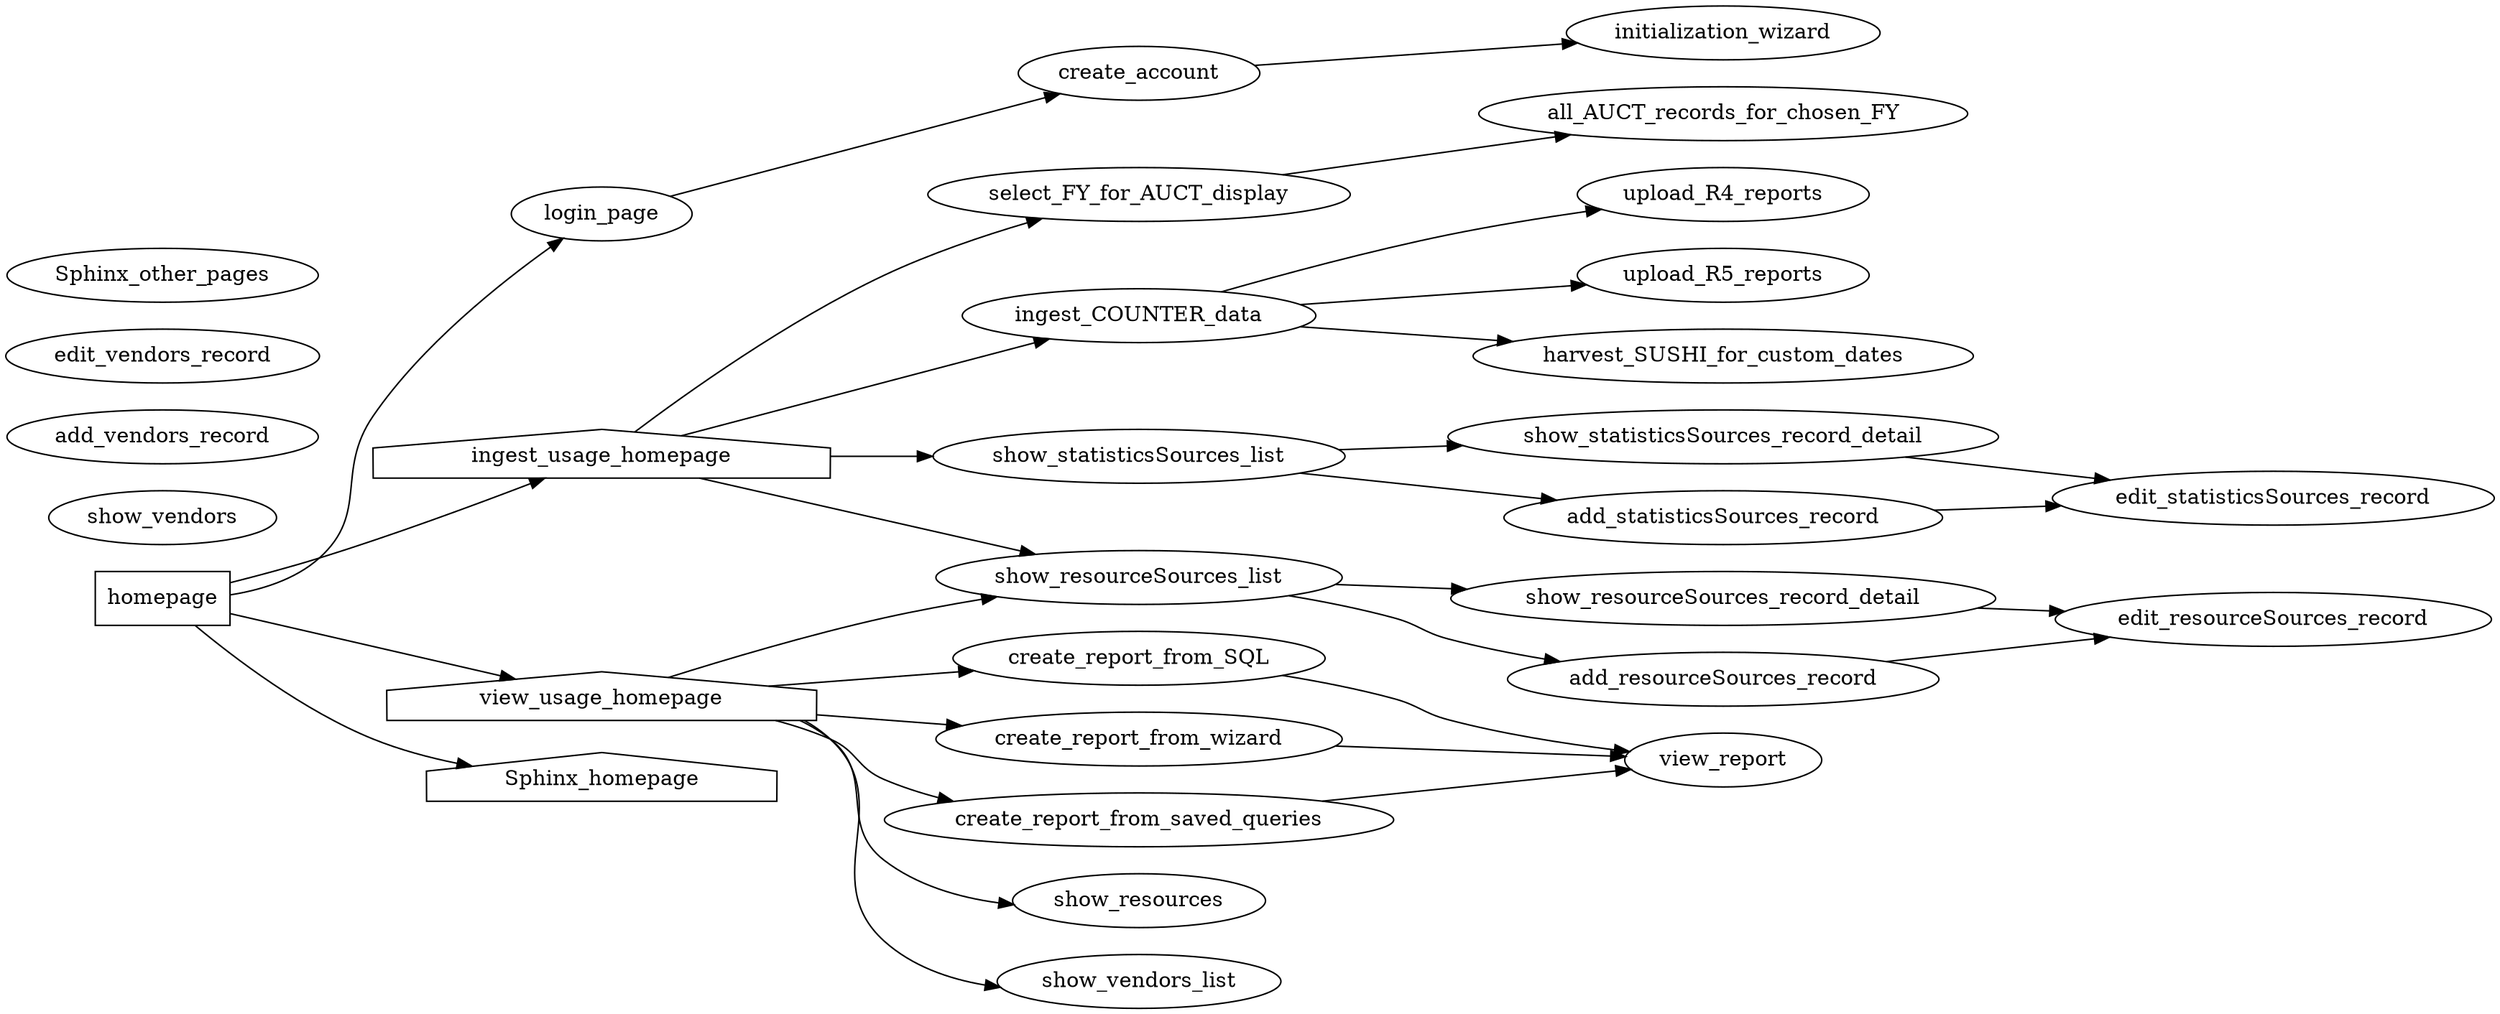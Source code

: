 digraph nolcat_sitemap {
    /* *** NoLCAT SITEMAP *** */
    rankdir=LR


    /* *** Main NoLCAT Folder *** */
    homepage [shape="box"]
        homepage -> login_page
        homepage -> ingest_usage_homepage
        homepage -> view_usage_homepage
        homepage -> Sphinx_homepage
    login_page
        login_page -> create_account
    create_account
        create_account -> initialization_wizard // Page in `ingest` section; linkage because program will request data for database initialization upon creation of first account
    // And any other pages needed for authentication


    /* *** `ingest` Blueprint *** */
    ingest_usage_homepage [shape="house"]
        ingest_usage_homepage -> ingest_COUNTER_data
        ingest_usage_homepage -> show_statisticsSources_list
        ingest_usage_homepage -> show_resourceSources_list
        ingest_usage_homepage -> select_FY_for_AUCT_display
    
    // Pages for ingesting COUNTER data
    ingest_COUNTER_data
        ingest_COUNTER_data -> upload_R4_reports
        ingest_COUNTER_data -> upload_R5_reports
        ingest_COUNTER_data -> harvest_SUSHI_for_custom_dates
    upload_R4_reports
    upload_R5_reports
    harvest_SUSHI_for_custom_dates
    initialization_wizard

    // Pages for viewing status of usage collection for a given FY
    select_FY_for_AUCT_display
        select_FY_for_AUCT_display -> all_AUCT_records_for_chosen_FY
    all_AUCT_records_for_chosen_FY


    /* *** `view` Blueprint *** */
    view_usage_homepage [shape="house"]
        view_usage_homepage -> create_report_from_SQL
        view_usage_homepage -> create_report_from_wizard
        view_usage_homepage -> create_report_from_saved_queries
        view_usage_homepage -> show_resourceSources_list
        view_usage_homepage -> show_resources
        view_usage_homepage -> show_vendors_list
    
    // Pages for Querying and Displaying Usage Data
    create_report_from_SQL // Runs a custom SQL statement against the database
        create_report_from_SQL -> view_report
    create_report_from_wizard // GUI options are used to write SQL behind the scenes
        create_report_from_wizard -> view_report
    create_report_from_saved_queries // SQL statements that are either complete or only ask for one input for commonly asked questions
        create_report_from_saved_queries -> view_report
    view_report


    /* *** View Records from a Relation *** */
    // Not sure if this should go in `ingest`, `view`, or a new `records` blueprint
    show_statisticsSources_list
        show_statisticsSources_list -> add_statisticsSources_record
        show_statisticsSources_list -> show_statisticsSources_record_detail
    add_statisticsSources_record
        add_statisticsSources_record -> edit_statisticsSources_record // To provide info for the new record
    show_statisticsSources_record_detail
        show_statisticsSources_record_detail -> edit_statisticsSources_record
    edit_statisticsSources_record // Includes adding or editing notes

    show_resourceSources_list
        show_resourceSources_list -> add_resourceSources_record
        show_resourceSources_list -> show_resourceSources_record_detail
    add_resourceSources_record
        add_resourceSources_record -> edit_resourceSources_record // To provide info for the new record
    show_resourceSources_record_detail
        show_resourceSources_record_detail -> edit_resourceSources_record
    edit_resourceSources_record // Includes adding or editing notes


    
    /* *** Reviewing Usage Statistics *** */
    // Pages for reviewing usage data
    

    show_resources // Meaning the items in the resources table
    
        //show_resourceSources -> add_resourceSources_record
    add_resourceSources_record
        //show_resourceSources_record_detail -> edit_resourceSources_record
    edit_resourceSources_record // Includes adding or editing notes
    /* A way to handle adding `statisticsSources` to these `resourcesSources` must be developed */

    show_vendors
        //show_vendors -> add_vendors_record
    add_vendors_record
        //show_vendors_record_detail -> edit_vendors_record
    edit_vendors_record // Includes adding or editing notes


    /* *** Program Documentation *** */
    // The Sphinx documentation for the web app
    Sphinx_homepage [shape="house"]
        //Sphinx_homepage -> Sphinx_other_pages

    Sphinx_other_pages // Use Sphinx itself for site organization
}